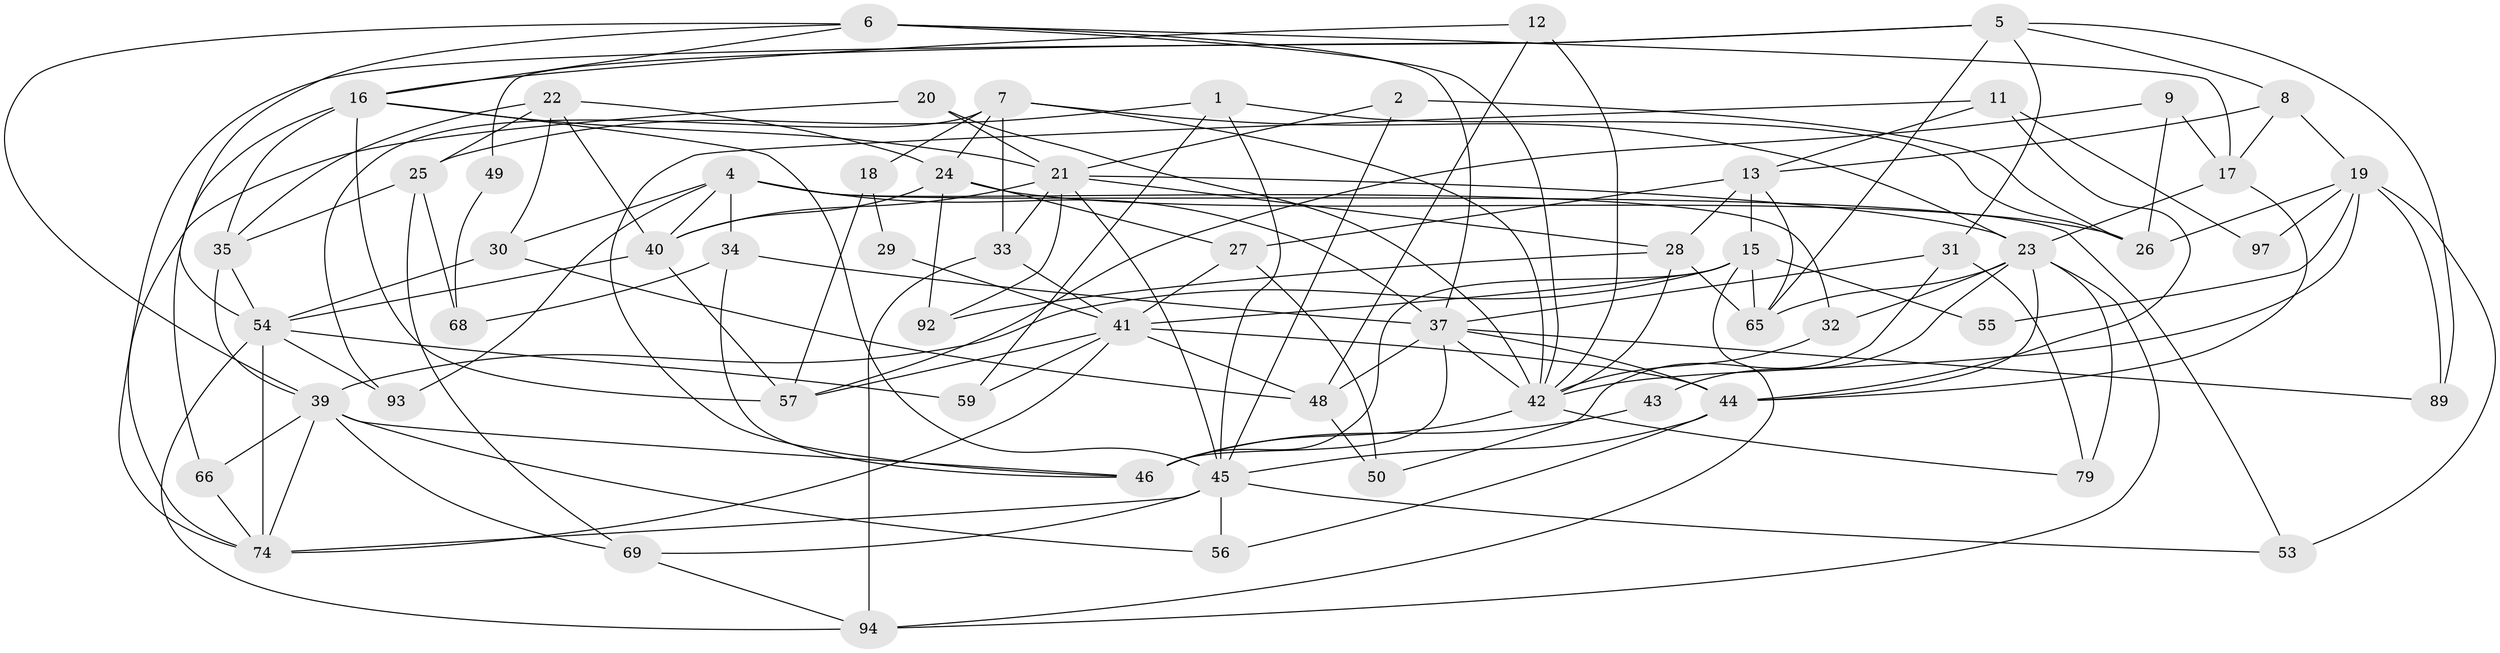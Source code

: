 // Generated by graph-tools (version 1.1) at 2025/23/03/03/25 07:23:58]
// undirected, 61 vertices, 150 edges
graph export_dot {
graph [start="1"]
  node [color=gray90,style=filled];
  1 [super="+3"];
  2;
  4 [super="+67"];
  5 [super="+63"];
  6 [super="+91"];
  7 [super="+10"];
  8;
  9;
  11 [super="+76"];
  12 [super="+14"];
  13 [super="+84"];
  15 [super="+83"];
  16 [super="+52"];
  17;
  18;
  19 [super="+61"];
  20;
  21 [super="+73"];
  22 [super="+60"];
  23 [super="+47"];
  24 [super="+95"];
  25 [super="+72"];
  26 [super="+38"];
  27 [super="+36"];
  28 [super="+88"];
  29;
  30;
  31;
  32;
  33 [super="+87"];
  34;
  35;
  37 [super="+90"];
  39 [super="+85"];
  40 [super="+80"];
  41 [super="+77"];
  42 [super="+58"];
  43;
  44 [super="+51"];
  45 [super="+70"];
  46 [super="+62"];
  48;
  49;
  50;
  53 [super="+96"];
  54 [super="+75"];
  55;
  56 [super="+71"];
  57 [super="+64"];
  59;
  65 [super="+78"];
  66;
  68;
  69 [super="+82"];
  74 [super="+86"];
  79 [super="+81"];
  89;
  92;
  93;
  94;
  97;
  1 -- 45;
  1 -- 26;
  1 -- 59;
  1 -- 25;
  2 -- 21;
  2 -- 26;
  2 -- 45;
  4 -- 30;
  4 -- 37;
  4 -- 40;
  4 -- 93;
  4 -- 32;
  4 -- 34;
  4 -- 53 [weight=3];
  5 -- 49;
  5 -- 8;
  5 -- 89;
  5 -- 31;
  5 -- 65;
  5 -- 74;
  6 -- 39;
  6 -- 16;
  6 -- 17;
  6 -- 54;
  6 -- 42;
  6 -- 37;
  7 -- 23;
  7 -- 18;
  7 -- 42;
  7 -- 93;
  7 -- 33;
  7 -- 24;
  8 -- 17;
  8 -- 19;
  8 -- 13;
  9 -- 17;
  9 -- 26;
  9 -- 57;
  11 -- 46;
  11 -- 97;
  11 -- 44;
  11 -- 13;
  12 -- 48;
  12 -- 16;
  12 -- 42;
  13 -- 27 [weight=2];
  13 -- 65;
  13 -- 28;
  13 -- 15;
  15 -- 94;
  15 -- 41;
  15 -- 55;
  15 -- 65;
  15 -- 46;
  15 -- 39;
  16 -- 35;
  16 -- 21;
  16 -- 57 [weight=2];
  16 -- 66;
  16 -- 45;
  17 -- 44;
  17 -- 23;
  18 -- 57;
  18 -- 29;
  19 -- 26;
  19 -- 55;
  19 -- 89;
  19 -- 97;
  19 -- 42;
  19 -- 53;
  20 -- 42;
  20 -- 74;
  20 -- 21;
  21 -- 92;
  21 -- 40;
  21 -- 33;
  21 -- 23;
  21 -- 45;
  21 -- 28;
  22 -- 35;
  22 -- 25;
  22 -- 40;
  22 -- 30;
  22 -- 24;
  23 -- 79;
  23 -- 43;
  23 -- 44;
  23 -- 94;
  23 -- 32;
  23 -- 65;
  24 -- 40;
  24 -- 27;
  24 -- 26;
  24 -- 92;
  25 -- 35;
  25 -- 68;
  25 -- 69;
  27 -- 50;
  27 -- 41;
  28 -- 92;
  28 -- 65;
  28 -- 42;
  29 -- 41;
  30 -- 48;
  30 -- 54;
  31 -- 37;
  31 -- 50;
  31 -- 79 [weight=2];
  32 -- 42;
  33 -- 94;
  33 -- 41;
  34 -- 46;
  34 -- 68;
  34 -- 37;
  35 -- 54;
  35 -- 39;
  37 -- 42;
  37 -- 89;
  37 -- 44;
  37 -- 48;
  37 -- 46;
  39 -- 66;
  39 -- 69;
  39 -- 74;
  39 -- 46;
  39 -- 56;
  40 -- 54;
  40 -- 57;
  41 -- 44;
  41 -- 48;
  41 -- 74;
  41 -- 59;
  41 -- 57;
  42 -- 79;
  42 -- 46;
  43 -- 46;
  44 -- 56;
  44 -- 45;
  45 -- 53;
  45 -- 56;
  45 -- 69;
  45 -- 74;
  48 -- 50;
  49 -- 68;
  54 -- 93;
  54 -- 94;
  54 -- 74;
  54 -- 59;
  66 -- 74;
  69 -- 94;
}
